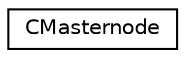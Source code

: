 digraph "Graphical Class Hierarchy"
{
  edge [fontname="Helvetica",fontsize="10",labelfontname="Helvetica",labelfontsize="10"];
  node [fontname="Helvetica",fontsize="10",shape=record];
  rankdir="LR";
  Node0 [label="CMasternode",height=0.2,width=0.4,color="black", fillcolor="white", style="filled",URL="$d6/dac/class_c_masternode.html"];
}
